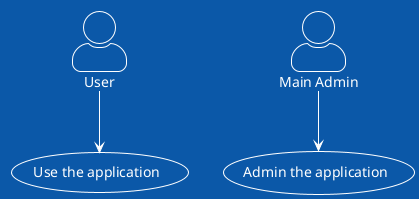 ' Do not edit
' Theme Gallery
' autogenerated by script
'
@startuml
!theme amiga
skinparam actorStyle awesome
:User: --> (Use)
"Main Admin" as Admin
"Use the application" as (Use)
Admin --> (Admin the application)
@enduml
